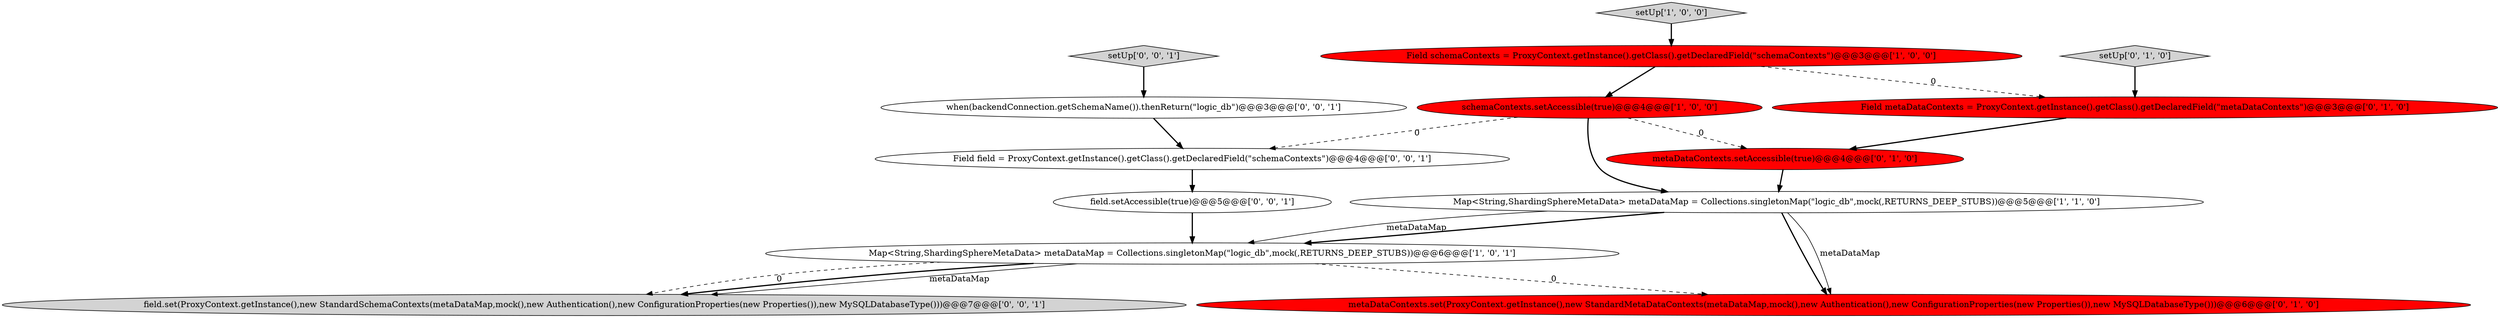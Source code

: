 digraph {
11 [style = filled, label = "field.set(ProxyContext.getInstance(),new StandardSchemaContexts(metaDataMap,mock(),new Authentication(),new ConfigurationProperties(new Properties()),new MySQLDatabaseType()))@@@7@@@['0', '0', '1']", fillcolor = lightgray, shape = ellipse image = "AAA0AAABBB3BBB"];
9 [style = filled, label = "field.setAccessible(true)@@@5@@@['0', '0', '1']", fillcolor = white, shape = ellipse image = "AAA0AAABBB3BBB"];
4 [style = filled, label = "setUp['1', '0', '0']", fillcolor = lightgray, shape = diamond image = "AAA0AAABBB1BBB"];
1 [style = filled, label = "Map<String,ShardingSphereMetaData> metaDataMap = Collections.singletonMap(\"logic_db\",mock(,RETURNS_DEEP_STUBS))@@@5@@@['1', '1', '0']", fillcolor = white, shape = ellipse image = "AAA0AAABBB1BBB"];
3 [style = filled, label = "Map<String,ShardingSphereMetaData> metaDataMap = Collections.singletonMap(\"logic_db\",mock(,RETURNS_DEEP_STUBS))@@@6@@@['1', '0', '1']", fillcolor = white, shape = ellipse image = "AAA0AAABBB1BBB"];
7 [style = filled, label = "metaDataContexts.set(ProxyContext.getInstance(),new StandardMetaDataContexts(metaDataMap,mock(),new Authentication(),new ConfigurationProperties(new Properties()),new MySQLDatabaseType()))@@@6@@@['0', '1', '0']", fillcolor = red, shape = ellipse image = "AAA1AAABBB2BBB"];
13 [style = filled, label = "when(backendConnection.getSchemaName()).thenReturn(\"logic_db\")@@@3@@@['0', '0', '1']", fillcolor = white, shape = ellipse image = "AAA0AAABBB3BBB"];
6 [style = filled, label = "metaDataContexts.setAccessible(true)@@@4@@@['0', '1', '0']", fillcolor = red, shape = ellipse image = "AAA1AAABBB2BBB"];
12 [style = filled, label = "Field field = ProxyContext.getInstance().getClass().getDeclaredField(\"schemaContexts\")@@@4@@@['0', '0', '1']", fillcolor = white, shape = ellipse image = "AAA0AAABBB3BBB"];
8 [style = filled, label = "setUp['0', '1', '0']", fillcolor = lightgray, shape = diamond image = "AAA0AAABBB2BBB"];
0 [style = filled, label = "schemaContexts.setAccessible(true)@@@4@@@['1', '0', '0']", fillcolor = red, shape = ellipse image = "AAA1AAABBB1BBB"];
5 [style = filled, label = "Field metaDataContexts = ProxyContext.getInstance().getClass().getDeclaredField(\"metaDataContexts\")@@@3@@@['0', '1', '0']", fillcolor = red, shape = ellipse image = "AAA1AAABBB2BBB"];
10 [style = filled, label = "setUp['0', '0', '1']", fillcolor = lightgray, shape = diamond image = "AAA0AAABBB3BBB"];
2 [style = filled, label = "Field schemaContexts = ProxyContext.getInstance().getClass().getDeclaredField(\"schemaContexts\")@@@3@@@['1', '0', '0']", fillcolor = red, shape = ellipse image = "AAA1AAABBB1BBB"];
3->7 [style = dashed, label="0"];
0->6 [style = dashed, label="0"];
1->3 [style = bold, label=""];
3->11 [style = bold, label=""];
4->2 [style = bold, label=""];
0->12 [style = dashed, label="0"];
12->9 [style = bold, label=""];
1->7 [style = bold, label=""];
6->1 [style = bold, label=""];
2->5 [style = dashed, label="0"];
2->0 [style = bold, label=""];
13->12 [style = bold, label=""];
5->6 [style = bold, label=""];
8->5 [style = bold, label=""];
10->13 [style = bold, label=""];
0->1 [style = bold, label=""];
1->7 [style = solid, label="metaDataMap"];
1->3 [style = solid, label="metaDataMap"];
9->3 [style = bold, label=""];
3->11 [style = solid, label="metaDataMap"];
3->11 [style = dashed, label="0"];
}

